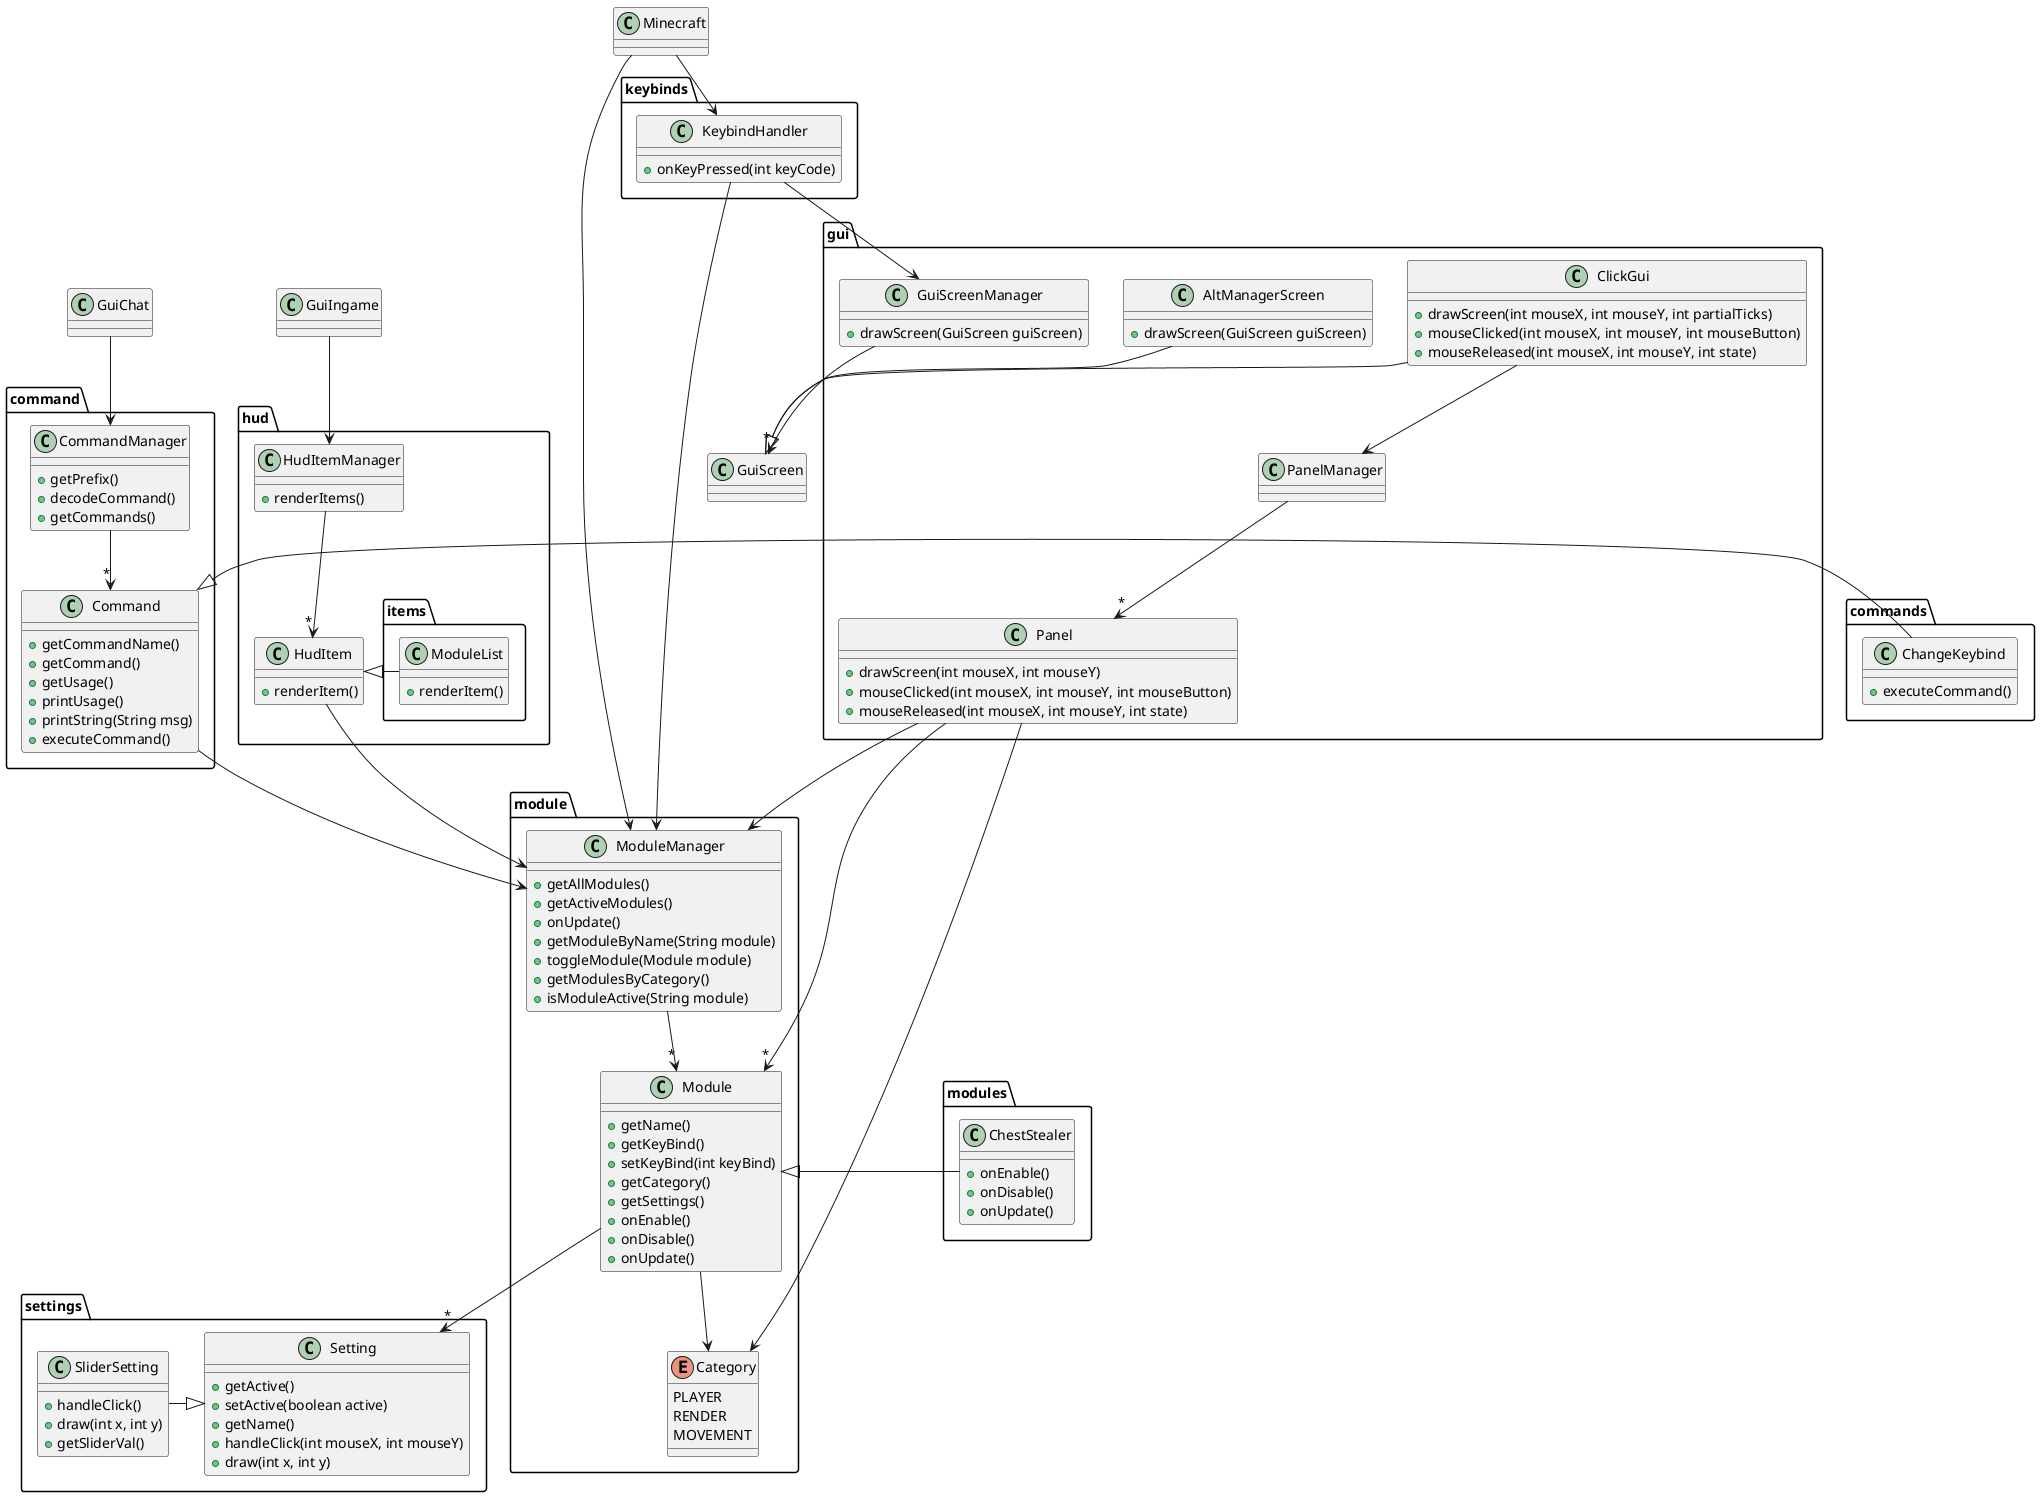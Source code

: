 @startuml

class Minecraft
class GuiScreen
class GuiChat
class GuiIngame

namespace command {
class Command {
    + getCommandName()
    + getCommand()
    + getUsage()
    + printUsage()
    + printString(String msg)
    + executeCommand()
}

class CommandManager {
    + getPrefix()
    + decodeCommand()
    + getCommands()
}
}

namespace commands {
class ChangeKeybind {
    + executeCommand()
}
}

namespace gui {
class Panel {
    + drawScreen(int mouseX, int mouseY)
    + mouseClicked(int mouseX, int mouseY, int mouseButton)
    + mouseReleased(int mouseX, int mouseY, int state)
}

class PanelManager {

}

class ClickGui {
    + drawScreen(int mouseX, int mouseY, int partialTicks)
    + mouseClicked(int mouseX, int mouseY, int mouseButton)
    + mouseReleased(int mouseX, int mouseY, int state)
}

class AltManagerScreen {
    + drawScreen(GuiScreen guiScreen)
}

class GuiScreenManager {
    + drawScreen(GuiScreen guiScreen)
}
}

namespace hud {
class HudItem {
    + renderItem()
}

namespace items {
class ModuleList {
    + renderItem()
}
}

class HudItemManager {
    + renderItems()
}
}

namespace keybinds {
class KeybindHandler {
    + onKeyPressed(int keyCode)
}
}

namespace module {
class Module {
    + getName()
    + getKeyBind()
    + setKeyBind(int keyBind)
    + getCategory()
    + getSettings()
    + onEnable()
    + onDisable()
    + onUpdate()
}

class ModuleManager {
    + getAllModules()
    + getActiveModules()
    + onUpdate()
    + getModuleByName(String module)
    + toggleModule(Module module)
    + getModulesByCategory()
    + isModuleActive(String module)
}

enum Category {
    PLAYER
    RENDER
    MOVEMENT
}
}

namespace modules {
class ChestStealer {
    + onEnable()
    + onDisable()
    + onUpdate()
}
}

namespace settings {
class Setting {
    + getActive()
    + setActive(boolean active)
    + getName()
    + handleClick(int mouseX, int mouseY)
    + draw(int x, int y)
}
}

namespace settings {
class SliderSetting {
    + handleClick()
    + draw(int x, int y)
    + getSliderVal()
}
}

Minecraft --> ModuleManager
Minecraft --> KeybindHandler
GuiChat --> CommandManager
GuiIngame --> HudItemManager
GuiScreenManager --> "*" GuiScreen
ClickGui -|> GuiScreen
AltManagerScreen -|> GuiScreen
ModuleManager --> "*" Module
Module --> Category
Module --> "*" Setting
KeybindHandler --> ModuleManager
KeybindHandler --> GuiScreenManager
Panel --> "*" Module
Panel --> Category
ClickGui --> PanelManager
PanelManager --> "*" Panel
Panel --> ModuleManager
HudItem --> ModuleManager
HudItemManager --> "*" HudItem
CommandManager --> "*" Command
Command --> ModuleManager
ChangeKeybind -|> Command
ModuleList -|> HudItem
ChestStealer -|> Module
SliderSetting -|> Setting

@enduml

